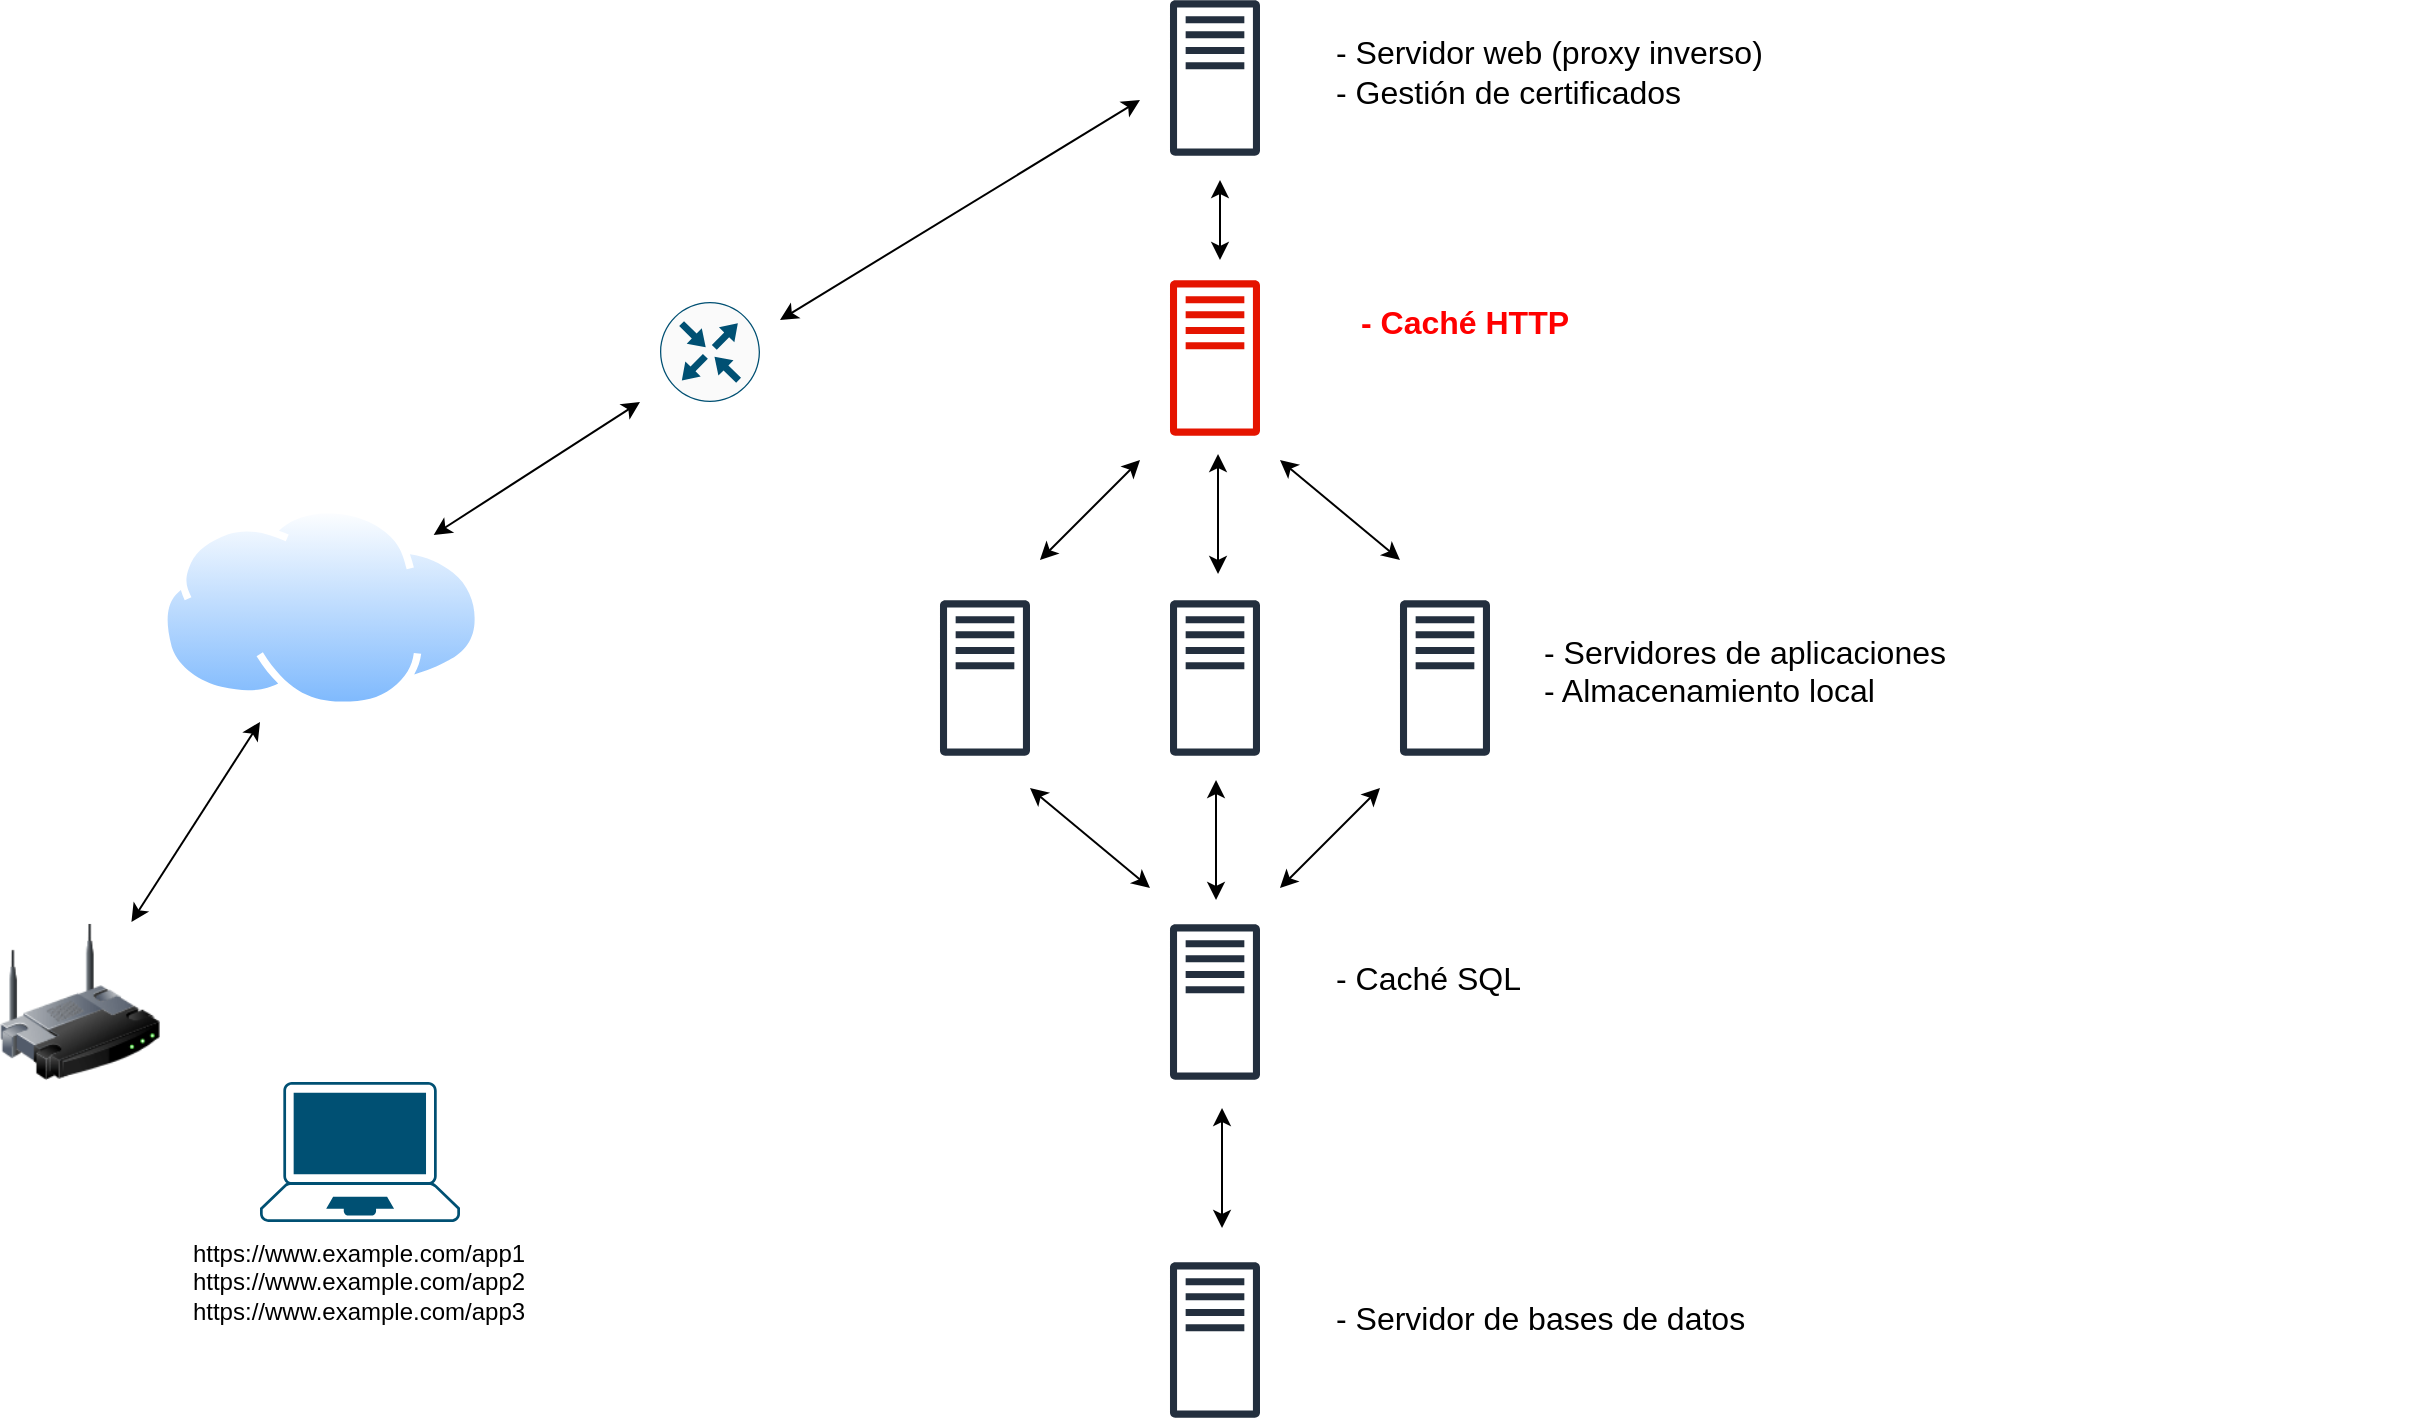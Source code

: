 <mxfile version="14.4.8" type="device"><diagram id="_iw5FYlWE8W93IZhSCup" name="Page-1"><mxGraphModel dx="1646" dy="1011" grid="0" gridSize="10" guides="1" tooltips="1" connect="1" arrows="1" fold="1" page="1" pageScale="1" pageWidth="1169" pageHeight="827" math="0" shadow="0"><root><mxCell id="0"/><mxCell id="1" parent="0"/><mxCell id="tMcyOFPm4zsBHrR0b8Am-1" value="" style="aspect=fixed;perimeter=ellipsePerimeter;html=1;align=center;shadow=0;dashed=0;spacingTop=3;image;image=img/lib/active_directory/internet_cloud.svg;" parent="1" vertex="1"><mxGeometry x="130" y="273" width="161.11" height="101.5" as="geometry"/></mxCell><mxCell id="tMcyOFPm4zsBHrR0b8Am-2" value="" style="points=[[0.13,0.02,0],[0.5,0,0],[0.87,0.02,0],[0.885,0.4,0],[0.985,0.985,0],[0.5,1,0],[0.015,0.985,0],[0.115,0.4,0]];verticalLabelPosition=bottom;html=1;verticalAlign=top;aspect=fixed;align=center;pointerEvents=1;shape=mxgraph.cisco19.laptop;fillColor=#005073;strokeColor=none;" parent="1" vertex="1"><mxGeometry x="179.995" y="561" width="100" height="70" as="geometry"/></mxCell><mxCell id="tMcyOFPm4zsBHrR0b8Am-3" value="" style="outlineConnect=0;fontColor=#232F3E;gradientColor=none;fillColor=#232F3E;strokeColor=none;dashed=0;verticalLabelPosition=bottom;verticalAlign=top;align=center;html=1;fontSize=12;fontStyle=0;aspect=fixed;pointerEvents=1;shape=mxgraph.aws4.traditional_server;" parent="1" vertex="1"><mxGeometry x="634.995" y="20" width="45" height="78" as="geometry"/></mxCell><mxCell id="tMcyOFPm4zsBHrR0b8Am-4" value="" style="endArrow=classic;startArrow=classic;html=1;" parent="1" source="tMcyOFPm4zsBHrR0b8Am-9" edge="1"><mxGeometry width="50" height="50" relative="1" as="geometry"><mxPoint x="180" y="451" as="sourcePoint"/><mxPoint x="180" y="381" as="targetPoint"/></mxGeometry></mxCell><mxCell id="tMcyOFPm4zsBHrR0b8Am-6" value="" style="endArrow=classic;startArrow=classic;html=1;" parent="1" source="tMcyOFPm4zsBHrR0b8Am-1" edge="1"><mxGeometry width="50" height="50" relative="1" as="geometry"><mxPoint x="279.99" y="273" as="sourcePoint"/><mxPoint x="370" y="221" as="targetPoint"/></mxGeometry></mxCell><mxCell id="tMcyOFPm4zsBHrR0b8Am-7" value="&lt;div&gt;https://www.example.com/app1&lt;/div&gt;&lt;div&gt;https://www.example.com/app2&lt;/div&gt;&lt;div&gt;https://www.example.com/app3&lt;br&gt;&lt;/div&gt;" style="text;html=1;resizable=0;autosize=1;align=center;verticalAlign=middle;points=[];fillColor=none;strokeColor=none;rounded=0;" parent="1" vertex="1"><mxGeometry x="124" y="636" width="210" height="50" as="geometry"/></mxCell><mxCell id="tMcyOFPm4zsBHrR0b8Am-8" value="" style="points=[[0.5,0,0],[1,0.5,0],[0.5,1,0],[0,0.5,0],[0.145,0.145,0],[0.856,0.145,0],[0.855,0.856,0],[0.145,0.855,0]];verticalLabelPosition=bottom;html=1;verticalAlign=top;aspect=fixed;align=center;pointerEvents=1;shape=mxgraph.cisco19.rect;prIcon=router;fillColor=#FAFAFA;strokeColor=#005073;" parent="1" vertex="1"><mxGeometry x="380" y="171" width="50" height="50" as="geometry"/></mxCell><mxCell id="tMcyOFPm4zsBHrR0b8Am-9" value="" style="image;html=1;image=img/lib/clip_art/networking/Wireless_Router_128x128.png" parent="1" vertex="1"><mxGeometry x="50" y="481" width="80" height="80" as="geometry"/></mxCell><mxCell id="tMcyOFPm4zsBHrR0b8Am-16" value="" style="endArrow=classic;startArrow=classic;html=1;" parent="1" edge="1"><mxGeometry width="50" height="50" relative="1" as="geometry"><mxPoint x="440" y="180" as="sourcePoint"/><mxPoint x="620" y="70" as="targetPoint"/></mxGeometry></mxCell><mxCell id="tMcyOFPm4zsBHrR0b8Am-17" value="&lt;div style=&quot;font-size: 16px&quot;&gt;&lt;font style=&quot;font-size: 16px&quot;&gt;- Servidor web (proxy inverso)&lt;br&gt;&lt;/font&gt;&lt;/div&gt;&lt;div style=&quot;font-size: 16px&quot;&gt;&lt;font style=&quot;font-size: 16px&quot;&gt;- Gestión de certificados&lt;br&gt;&lt;/font&gt;&lt;/div&gt;" style="text;html=1;resizable=0;autosize=1;align=left;verticalAlign=middle;points=[];fillColor=none;strokeColor=none;rounded=0;" parent="1" vertex="1"><mxGeometry x="716" y="41" width="260" height="30" as="geometry"/></mxCell><mxCell id="tMcyOFPm4zsBHrR0b8Am-20" value="" style="outlineConnect=0;fontColor=#232F3E;gradientColor=none;fillColor=#232F3E;strokeColor=none;dashed=0;verticalLabelPosition=bottom;verticalAlign=top;align=center;html=1;fontSize=12;fontStyle=0;aspect=fixed;pointerEvents=1;shape=mxgraph.aws4.traditional_server;" parent="1" vertex="1"><mxGeometry x="634.995" y="482" width="45" height="78" as="geometry"/></mxCell><mxCell id="tMcyOFPm4zsBHrR0b8Am-21" value="&lt;div style=&quot;font-size: 16px&quot;&gt;&lt;font style=&quot;font-size: 16px&quot;&gt;- Servidor de bases de datos&lt;/font&gt;&lt;/div&gt;" style="text;whiteSpace=wrap;html=1;" parent="1" vertex="1"><mxGeometry x="716" y="663" width="260" height="30" as="geometry"/></mxCell><mxCell id="tMcyOFPm4zsBHrR0b8Am-22" value="" style="endArrow=classic;startArrow=classic;html=1;" parent="1" edge="1"><mxGeometry width="50" height="50" relative="1" as="geometry"><mxPoint x="659.01" y="307" as="sourcePoint"/><mxPoint x="659.01" y="247" as="targetPoint"/></mxGeometry></mxCell><mxCell id="tMcyOFPm4zsBHrR0b8Am-23" value="" style="outlineConnect=0;fontColor=#232F3E;gradientColor=none;fillColor=#232F3E;strokeColor=none;dashed=0;verticalLabelPosition=bottom;verticalAlign=top;align=center;html=1;fontSize=12;fontStyle=0;aspect=fixed;pointerEvents=1;shape=mxgraph.aws4.traditional_server;" parent="1" vertex="1"><mxGeometry x="519.995" y="320" width="45" height="78" as="geometry"/></mxCell><mxCell id="tMcyOFPm4zsBHrR0b8Am-24" value="" style="outlineConnect=0;fontColor=#232F3E;gradientColor=none;fillColor=#232F3E;strokeColor=none;dashed=0;verticalLabelPosition=bottom;verticalAlign=top;align=center;html=1;fontSize=12;fontStyle=0;aspect=fixed;pointerEvents=1;shape=mxgraph.aws4.traditional_server;" parent="1" vertex="1"><mxGeometry x="635" y="320" width="45" height="78" as="geometry"/></mxCell><mxCell id="tMcyOFPm4zsBHrR0b8Am-25" value="" style="outlineConnect=0;fontColor=#232F3E;gradientColor=none;fillColor=#232F3E;strokeColor=none;dashed=0;verticalLabelPosition=bottom;verticalAlign=top;align=center;html=1;fontSize=12;fontStyle=0;aspect=fixed;pointerEvents=1;shape=mxgraph.aws4.traditional_server;" parent="1" vertex="1"><mxGeometry x="749.995" y="320" width="45" height="78" as="geometry"/></mxCell><mxCell id="tMcyOFPm4zsBHrR0b8Am-26" value="" style="endArrow=classic;startArrow=classic;html=1;" parent="1" edge="1"><mxGeometry width="50" height="50" relative="1" as="geometry"><mxPoint x="658.01" y="470" as="sourcePoint"/><mxPoint x="658.01" y="410" as="targetPoint"/></mxGeometry></mxCell><mxCell id="tMcyOFPm4zsBHrR0b8Am-27" value="" style="endArrow=classic;startArrow=classic;html=1;" parent="1" edge="1"><mxGeometry width="50" height="50" relative="1" as="geometry"><mxPoint x="570" y="300" as="sourcePoint"/><mxPoint x="620" y="250" as="targetPoint"/></mxGeometry></mxCell><mxCell id="tMcyOFPm4zsBHrR0b8Am-28" value="" style="endArrow=classic;startArrow=classic;html=1;" parent="1" edge="1"><mxGeometry width="50" height="50" relative="1" as="geometry"><mxPoint x="749.99" y="300" as="sourcePoint"/><mxPoint x="689.99" y="250" as="targetPoint"/></mxGeometry></mxCell><mxCell id="tMcyOFPm4zsBHrR0b8Am-29" value="&lt;div style=&quot;font-size: 16px&quot;&gt;&lt;font style=&quot;font-size: 16px&quot;&gt;- Servidores de aplicaciones&lt;/font&gt;&lt;/div&gt;&lt;div style=&quot;font-size: 16px&quot;&gt;&lt;font style=&quot;font-size: 16px&quot;&gt;- Almacenamiento local&lt;br&gt;&lt;/font&gt;&lt;/div&gt;" style="text;whiteSpace=wrap;html=1;" parent="1" vertex="1"><mxGeometry x="820" y="330" width="440" height="30" as="geometry"/></mxCell><mxCell id="tMcyOFPm4zsBHrR0b8Am-30" value="" style="endArrow=classic;startArrow=classic;html=1;" parent="1" edge="1"><mxGeometry width="50" height="50" relative="1" as="geometry"><mxPoint x="690" y="464" as="sourcePoint"/><mxPoint x="740" y="414" as="targetPoint"/></mxGeometry></mxCell><mxCell id="tMcyOFPm4zsBHrR0b8Am-31" value="" style="endArrow=classic;startArrow=classic;html=1;" parent="1" edge="1"><mxGeometry width="50" height="50" relative="1" as="geometry"><mxPoint x="625.0" y="464" as="sourcePoint"/><mxPoint x="565.0" y="414" as="targetPoint"/></mxGeometry></mxCell><mxCell id="tMcyOFPm4zsBHrR0b8Am-32" value="" style="outlineConnect=0;fontColor=#232F3E;gradientColor=none;fillColor=#232F3E;strokeColor=none;dashed=0;verticalLabelPosition=bottom;verticalAlign=top;align=center;html=1;fontSize=12;fontStyle=0;aspect=fixed;pointerEvents=1;shape=mxgraph.aws4.traditional_server;" parent="1" vertex="1"><mxGeometry x="634.995" y="651" width="45" height="78" as="geometry"/></mxCell><mxCell id="tMcyOFPm4zsBHrR0b8Am-33" value="" style="endArrow=classic;startArrow=classic;html=1;" parent="1" edge="1"><mxGeometry width="50" height="50" relative="1" as="geometry"><mxPoint x="661.01" y="634" as="sourcePoint"/><mxPoint x="661.01" y="574" as="targetPoint"/></mxGeometry></mxCell><mxCell id="tMcyOFPm4zsBHrR0b8Am-34" value="&lt;div style=&quot;font-size: 16px&quot;&gt;&lt;font style=&quot;font-size: 16px&quot;&gt;- Caché SQL&lt;br&gt;&lt;/font&gt;&lt;/div&gt;" style="text;whiteSpace=wrap;html=1;" parent="1" vertex="1"><mxGeometry x="716" y="493" width="284" height="30" as="geometry"/></mxCell><mxCell id="bI0aTaAdKcym-7tk7_rQ-1" value="" style="outlineConnect=0;fontColor=#ffffff;fillColor=#e51400;strokeColor=#B20000;dashed=0;verticalLabelPosition=bottom;verticalAlign=top;align=center;html=1;fontSize=12;fontStyle=0;aspect=fixed;pointerEvents=1;shape=mxgraph.aws4.traditional_server;" parent="1" vertex="1"><mxGeometry x="634.995" y="160" width="45" height="78" as="geometry"/></mxCell><mxCell id="bI0aTaAdKcym-7tk7_rQ-2" value="" style="endArrow=classic;startArrow=classic;html=1;" parent="1" edge="1"><mxGeometry width="50" height="50" relative="1" as="geometry"><mxPoint x="660" y="150" as="sourcePoint"/><mxPoint x="660" y="110" as="targetPoint"/></mxGeometry></mxCell><mxCell id="bI0aTaAdKcym-7tk7_rQ-3" value="&lt;b&gt;&lt;font style=&quot;font-size: 16px&quot; color=&quot;#FF0000&quot;&gt;- Caché HTTP&lt;/font&gt;&lt;/b&gt;" style="text;html=1;resizable=0;autosize=1;align=center;verticalAlign=middle;points=[];fillColor=none;strokeColor=none;rounded=0;" parent="1" vertex="1"><mxGeometry x="715" y="171" width="133" height="20" as="geometry"/></mxCell></root></mxGraphModel></diagram></mxfile>